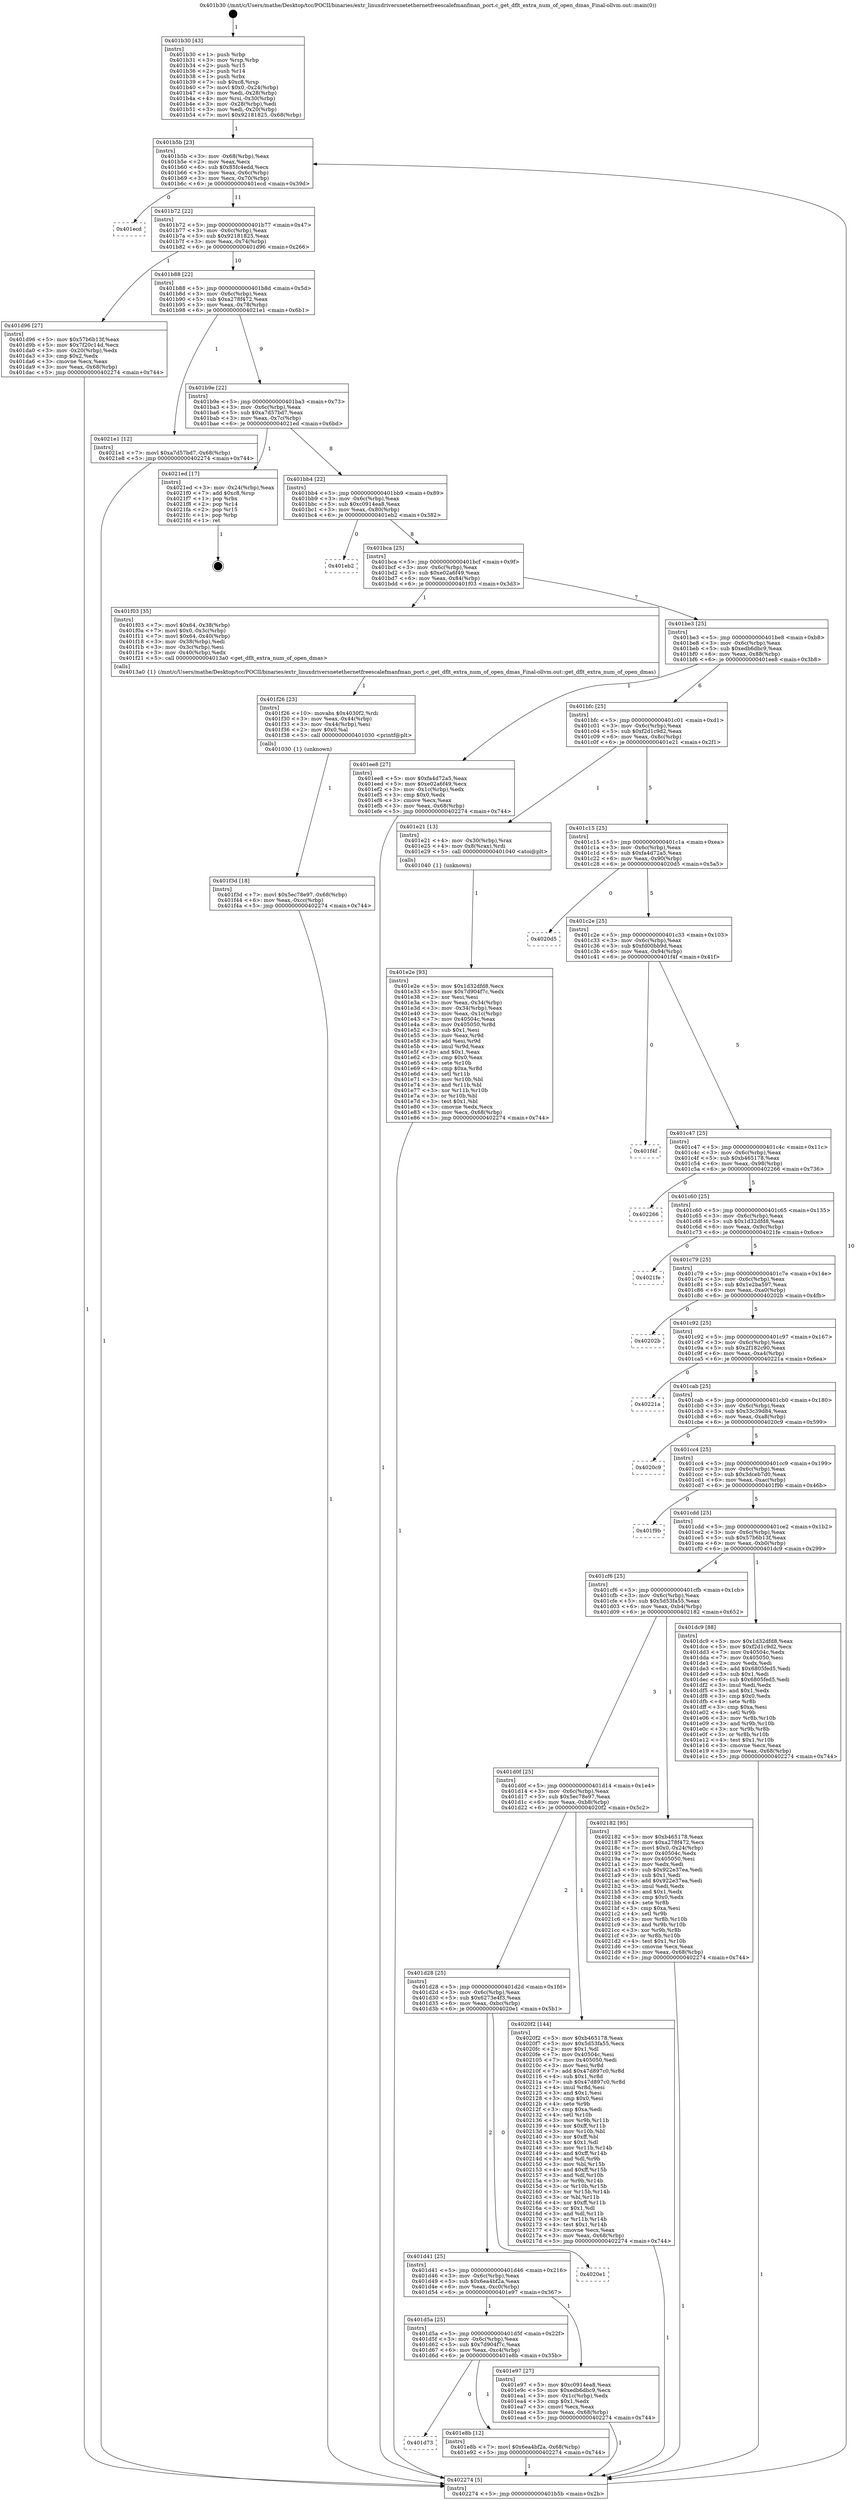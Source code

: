 digraph "0x401b30" {
  label = "0x401b30 (/mnt/c/Users/mathe/Desktop/tcc/POCII/binaries/extr_linuxdriversnetethernetfreescalefmanfman_port.c_get_dflt_extra_num_of_open_dmas_Final-ollvm.out::main(0))"
  labelloc = "t"
  node[shape=record]

  Entry [label="",width=0.3,height=0.3,shape=circle,fillcolor=black,style=filled]
  "0x401b5b" [label="{
     0x401b5b [23]\l
     | [instrs]\l
     &nbsp;&nbsp;0x401b5b \<+3\>: mov -0x68(%rbp),%eax\l
     &nbsp;&nbsp;0x401b5e \<+2\>: mov %eax,%ecx\l
     &nbsp;&nbsp;0x401b60 \<+6\>: sub $0x85fc4edd,%ecx\l
     &nbsp;&nbsp;0x401b66 \<+3\>: mov %eax,-0x6c(%rbp)\l
     &nbsp;&nbsp;0x401b69 \<+3\>: mov %ecx,-0x70(%rbp)\l
     &nbsp;&nbsp;0x401b6c \<+6\>: je 0000000000401ecd \<main+0x39d\>\l
  }"]
  "0x401ecd" [label="{
     0x401ecd\l
  }", style=dashed]
  "0x401b72" [label="{
     0x401b72 [22]\l
     | [instrs]\l
     &nbsp;&nbsp;0x401b72 \<+5\>: jmp 0000000000401b77 \<main+0x47\>\l
     &nbsp;&nbsp;0x401b77 \<+3\>: mov -0x6c(%rbp),%eax\l
     &nbsp;&nbsp;0x401b7a \<+5\>: sub $0x92181825,%eax\l
     &nbsp;&nbsp;0x401b7f \<+3\>: mov %eax,-0x74(%rbp)\l
     &nbsp;&nbsp;0x401b82 \<+6\>: je 0000000000401d96 \<main+0x266\>\l
  }"]
  Exit [label="",width=0.3,height=0.3,shape=circle,fillcolor=black,style=filled,peripheries=2]
  "0x401d96" [label="{
     0x401d96 [27]\l
     | [instrs]\l
     &nbsp;&nbsp;0x401d96 \<+5\>: mov $0x57b6b13f,%eax\l
     &nbsp;&nbsp;0x401d9b \<+5\>: mov $0x7f20c14d,%ecx\l
     &nbsp;&nbsp;0x401da0 \<+3\>: mov -0x20(%rbp),%edx\l
     &nbsp;&nbsp;0x401da3 \<+3\>: cmp $0x2,%edx\l
     &nbsp;&nbsp;0x401da6 \<+3\>: cmovne %ecx,%eax\l
     &nbsp;&nbsp;0x401da9 \<+3\>: mov %eax,-0x68(%rbp)\l
     &nbsp;&nbsp;0x401dac \<+5\>: jmp 0000000000402274 \<main+0x744\>\l
  }"]
  "0x401b88" [label="{
     0x401b88 [22]\l
     | [instrs]\l
     &nbsp;&nbsp;0x401b88 \<+5\>: jmp 0000000000401b8d \<main+0x5d\>\l
     &nbsp;&nbsp;0x401b8d \<+3\>: mov -0x6c(%rbp),%eax\l
     &nbsp;&nbsp;0x401b90 \<+5\>: sub $0xa278f472,%eax\l
     &nbsp;&nbsp;0x401b95 \<+3\>: mov %eax,-0x78(%rbp)\l
     &nbsp;&nbsp;0x401b98 \<+6\>: je 00000000004021e1 \<main+0x6b1\>\l
  }"]
  "0x402274" [label="{
     0x402274 [5]\l
     | [instrs]\l
     &nbsp;&nbsp;0x402274 \<+5\>: jmp 0000000000401b5b \<main+0x2b\>\l
  }"]
  "0x401b30" [label="{
     0x401b30 [43]\l
     | [instrs]\l
     &nbsp;&nbsp;0x401b30 \<+1\>: push %rbp\l
     &nbsp;&nbsp;0x401b31 \<+3\>: mov %rsp,%rbp\l
     &nbsp;&nbsp;0x401b34 \<+2\>: push %r15\l
     &nbsp;&nbsp;0x401b36 \<+2\>: push %r14\l
     &nbsp;&nbsp;0x401b38 \<+1\>: push %rbx\l
     &nbsp;&nbsp;0x401b39 \<+7\>: sub $0xc8,%rsp\l
     &nbsp;&nbsp;0x401b40 \<+7\>: movl $0x0,-0x24(%rbp)\l
     &nbsp;&nbsp;0x401b47 \<+3\>: mov %edi,-0x28(%rbp)\l
     &nbsp;&nbsp;0x401b4a \<+4\>: mov %rsi,-0x30(%rbp)\l
     &nbsp;&nbsp;0x401b4e \<+3\>: mov -0x28(%rbp),%edi\l
     &nbsp;&nbsp;0x401b51 \<+3\>: mov %edi,-0x20(%rbp)\l
     &nbsp;&nbsp;0x401b54 \<+7\>: movl $0x92181825,-0x68(%rbp)\l
  }"]
  "0x401f3d" [label="{
     0x401f3d [18]\l
     | [instrs]\l
     &nbsp;&nbsp;0x401f3d \<+7\>: movl $0x5ec78e97,-0x68(%rbp)\l
     &nbsp;&nbsp;0x401f44 \<+6\>: mov %eax,-0xcc(%rbp)\l
     &nbsp;&nbsp;0x401f4a \<+5\>: jmp 0000000000402274 \<main+0x744\>\l
  }"]
  "0x4021e1" [label="{
     0x4021e1 [12]\l
     | [instrs]\l
     &nbsp;&nbsp;0x4021e1 \<+7\>: movl $0xa7d57bd7,-0x68(%rbp)\l
     &nbsp;&nbsp;0x4021e8 \<+5\>: jmp 0000000000402274 \<main+0x744\>\l
  }"]
  "0x401b9e" [label="{
     0x401b9e [22]\l
     | [instrs]\l
     &nbsp;&nbsp;0x401b9e \<+5\>: jmp 0000000000401ba3 \<main+0x73\>\l
     &nbsp;&nbsp;0x401ba3 \<+3\>: mov -0x6c(%rbp),%eax\l
     &nbsp;&nbsp;0x401ba6 \<+5\>: sub $0xa7d57bd7,%eax\l
     &nbsp;&nbsp;0x401bab \<+3\>: mov %eax,-0x7c(%rbp)\l
     &nbsp;&nbsp;0x401bae \<+6\>: je 00000000004021ed \<main+0x6bd\>\l
  }"]
  "0x401f26" [label="{
     0x401f26 [23]\l
     | [instrs]\l
     &nbsp;&nbsp;0x401f26 \<+10\>: movabs $0x4030f2,%rdi\l
     &nbsp;&nbsp;0x401f30 \<+3\>: mov %eax,-0x44(%rbp)\l
     &nbsp;&nbsp;0x401f33 \<+3\>: mov -0x44(%rbp),%esi\l
     &nbsp;&nbsp;0x401f36 \<+2\>: mov $0x0,%al\l
     &nbsp;&nbsp;0x401f38 \<+5\>: call 0000000000401030 \<printf@plt\>\l
     | [calls]\l
     &nbsp;&nbsp;0x401030 \{1\} (unknown)\l
  }"]
  "0x4021ed" [label="{
     0x4021ed [17]\l
     | [instrs]\l
     &nbsp;&nbsp;0x4021ed \<+3\>: mov -0x24(%rbp),%eax\l
     &nbsp;&nbsp;0x4021f0 \<+7\>: add $0xc8,%rsp\l
     &nbsp;&nbsp;0x4021f7 \<+1\>: pop %rbx\l
     &nbsp;&nbsp;0x4021f8 \<+2\>: pop %r14\l
     &nbsp;&nbsp;0x4021fa \<+2\>: pop %r15\l
     &nbsp;&nbsp;0x4021fc \<+1\>: pop %rbp\l
     &nbsp;&nbsp;0x4021fd \<+1\>: ret\l
  }"]
  "0x401bb4" [label="{
     0x401bb4 [22]\l
     | [instrs]\l
     &nbsp;&nbsp;0x401bb4 \<+5\>: jmp 0000000000401bb9 \<main+0x89\>\l
     &nbsp;&nbsp;0x401bb9 \<+3\>: mov -0x6c(%rbp),%eax\l
     &nbsp;&nbsp;0x401bbc \<+5\>: sub $0xc0914ea8,%eax\l
     &nbsp;&nbsp;0x401bc1 \<+3\>: mov %eax,-0x80(%rbp)\l
     &nbsp;&nbsp;0x401bc4 \<+6\>: je 0000000000401eb2 \<main+0x382\>\l
  }"]
  "0x401d73" [label="{
     0x401d73\l
  }", style=dashed]
  "0x401eb2" [label="{
     0x401eb2\l
  }", style=dashed]
  "0x401bca" [label="{
     0x401bca [25]\l
     | [instrs]\l
     &nbsp;&nbsp;0x401bca \<+5\>: jmp 0000000000401bcf \<main+0x9f\>\l
     &nbsp;&nbsp;0x401bcf \<+3\>: mov -0x6c(%rbp),%eax\l
     &nbsp;&nbsp;0x401bd2 \<+5\>: sub $0xe02a6f49,%eax\l
     &nbsp;&nbsp;0x401bd7 \<+6\>: mov %eax,-0x84(%rbp)\l
     &nbsp;&nbsp;0x401bdd \<+6\>: je 0000000000401f03 \<main+0x3d3\>\l
  }"]
  "0x401e8b" [label="{
     0x401e8b [12]\l
     | [instrs]\l
     &nbsp;&nbsp;0x401e8b \<+7\>: movl $0x6ea4bf2a,-0x68(%rbp)\l
     &nbsp;&nbsp;0x401e92 \<+5\>: jmp 0000000000402274 \<main+0x744\>\l
  }"]
  "0x401f03" [label="{
     0x401f03 [35]\l
     | [instrs]\l
     &nbsp;&nbsp;0x401f03 \<+7\>: movl $0x64,-0x38(%rbp)\l
     &nbsp;&nbsp;0x401f0a \<+7\>: movl $0x0,-0x3c(%rbp)\l
     &nbsp;&nbsp;0x401f11 \<+7\>: movl $0x64,-0x40(%rbp)\l
     &nbsp;&nbsp;0x401f18 \<+3\>: mov -0x38(%rbp),%edi\l
     &nbsp;&nbsp;0x401f1b \<+3\>: mov -0x3c(%rbp),%esi\l
     &nbsp;&nbsp;0x401f1e \<+3\>: mov -0x40(%rbp),%edx\l
     &nbsp;&nbsp;0x401f21 \<+5\>: call 00000000004013a0 \<get_dflt_extra_num_of_open_dmas\>\l
     | [calls]\l
     &nbsp;&nbsp;0x4013a0 \{1\} (/mnt/c/Users/mathe/Desktop/tcc/POCII/binaries/extr_linuxdriversnetethernetfreescalefmanfman_port.c_get_dflt_extra_num_of_open_dmas_Final-ollvm.out::get_dflt_extra_num_of_open_dmas)\l
  }"]
  "0x401be3" [label="{
     0x401be3 [25]\l
     | [instrs]\l
     &nbsp;&nbsp;0x401be3 \<+5\>: jmp 0000000000401be8 \<main+0xb8\>\l
     &nbsp;&nbsp;0x401be8 \<+3\>: mov -0x6c(%rbp),%eax\l
     &nbsp;&nbsp;0x401beb \<+5\>: sub $0xedb6dbc9,%eax\l
     &nbsp;&nbsp;0x401bf0 \<+6\>: mov %eax,-0x88(%rbp)\l
     &nbsp;&nbsp;0x401bf6 \<+6\>: je 0000000000401ee8 \<main+0x3b8\>\l
  }"]
  "0x401d5a" [label="{
     0x401d5a [25]\l
     | [instrs]\l
     &nbsp;&nbsp;0x401d5a \<+5\>: jmp 0000000000401d5f \<main+0x22f\>\l
     &nbsp;&nbsp;0x401d5f \<+3\>: mov -0x6c(%rbp),%eax\l
     &nbsp;&nbsp;0x401d62 \<+5\>: sub $0x7d904f7c,%eax\l
     &nbsp;&nbsp;0x401d67 \<+6\>: mov %eax,-0xc4(%rbp)\l
     &nbsp;&nbsp;0x401d6d \<+6\>: je 0000000000401e8b \<main+0x35b\>\l
  }"]
  "0x401ee8" [label="{
     0x401ee8 [27]\l
     | [instrs]\l
     &nbsp;&nbsp;0x401ee8 \<+5\>: mov $0xfa4d72a5,%eax\l
     &nbsp;&nbsp;0x401eed \<+5\>: mov $0xe02a6f49,%ecx\l
     &nbsp;&nbsp;0x401ef2 \<+3\>: mov -0x1c(%rbp),%edx\l
     &nbsp;&nbsp;0x401ef5 \<+3\>: cmp $0x0,%edx\l
     &nbsp;&nbsp;0x401ef8 \<+3\>: cmove %ecx,%eax\l
     &nbsp;&nbsp;0x401efb \<+3\>: mov %eax,-0x68(%rbp)\l
     &nbsp;&nbsp;0x401efe \<+5\>: jmp 0000000000402274 \<main+0x744\>\l
  }"]
  "0x401bfc" [label="{
     0x401bfc [25]\l
     | [instrs]\l
     &nbsp;&nbsp;0x401bfc \<+5\>: jmp 0000000000401c01 \<main+0xd1\>\l
     &nbsp;&nbsp;0x401c01 \<+3\>: mov -0x6c(%rbp),%eax\l
     &nbsp;&nbsp;0x401c04 \<+5\>: sub $0xf2d1c9d2,%eax\l
     &nbsp;&nbsp;0x401c09 \<+6\>: mov %eax,-0x8c(%rbp)\l
     &nbsp;&nbsp;0x401c0f \<+6\>: je 0000000000401e21 \<main+0x2f1\>\l
  }"]
  "0x401e97" [label="{
     0x401e97 [27]\l
     | [instrs]\l
     &nbsp;&nbsp;0x401e97 \<+5\>: mov $0xc0914ea8,%eax\l
     &nbsp;&nbsp;0x401e9c \<+5\>: mov $0xedb6dbc9,%ecx\l
     &nbsp;&nbsp;0x401ea1 \<+3\>: mov -0x1c(%rbp),%edx\l
     &nbsp;&nbsp;0x401ea4 \<+3\>: cmp $0x1,%edx\l
     &nbsp;&nbsp;0x401ea7 \<+3\>: cmovl %ecx,%eax\l
     &nbsp;&nbsp;0x401eaa \<+3\>: mov %eax,-0x68(%rbp)\l
     &nbsp;&nbsp;0x401ead \<+5\>: jmp 0000000000402274 \<main+0x744\>\l
  }"]
  "0x401e21" [label="{
     0x401e21 [13]\l
     | [instrs]\l
     &nbsp;&nbsp;0x401e21 \<+4\>: mov -0x30(%rbp),%rax\l
     &nbsp;&nbsp;0x401e25 \<+4\>: mov 0x8(%rax),%rdi\l
     &nbsp;&nbsp;0x401e29 \<+5\>: call 0000000000401040 \<atoi@plt\>\l
     | [calls]\l
     &nbsp;&nbsp;0x401040 \{1\} (unknown)\l
  }"]
  "0x401c15" [label="{
     0x401c15 [25]\l
     | [instrs]\l
     &nbsp;&nbsp;0x401c15 \<+5\>: jmp 0000000000401c1a \<main+0xea\>\l
     &nbsp;&nbsp;0x401c1a \<+3\>: mov -0x6c(%rbp),%eax\l
     &nbsp;&nbsp;0x401c1d \<+5\>: sub $0xfa4d72a5,%eax\l
     &nbsp;&nbsp;0x401c22 \<+6\>: mov %eax,-0x90(%rbp)\l
     &nbsp;&nbsp;0x401c28 \<+6\>: je 00000000004020d5 \<main+0x5a5\>\l
  }"]
  "0x401d41" [label="{
     0x401d41 [25]\l
     | [instrs]\l
     &nbsp;&nbsp;0x401d41 \<+5\>: jmp 0000000000401d46 \<main+0x216\>\l
     &nbsp;&nbsp;0x401d46 \<+3\>: mov -0x6c(%rbp),%eax\l
     &nbsp;&nbsp;0x401d49 \<+5\>: sub $0x6ea4bf2a,%eax\l
     &nbsp;&nbsp;0x401d4e \<+6\>: mov %eax,-0xc0(%rbp)\l
     &nbsp;&nbsp;0x401d54 \<+6\>: je 0000000000401e97 \<main+0x367\>\l
  }"]
  "0x4020d5" [label="{
     0x4020d5\l
  }", style=dashed]
  "0x401c2e" [label="{
     0x401c2e [25]\l
     | [instrs]\l
     &nbsp;&nbsp;0x401c2e \<+5\>: jmp 0000000000401c33 \<main+0x103\>\l
     &nbsp;&nbsp;0x401c33 \<+3\>: mov -0x6c(%rbp),%eax\l
     &nbsp;&nbsp;0x401c36 \<+5\>: sub $0xfd00bb9d,%eax\l
     &nbsp;&nbsp;0x401c3b \<+6\>: mov %eax,-0x94(%rbp)\l
     &nbsp;&nbsp;0x401c41 \<+6\>: je 0000000000401f4f \<main+0x41f\>\l
  }"]
  "0x4020e1" [label="{
     0x4020e1\l
  }", style=dashed]
  "0x401f4f" [label="{
     0x401f4f\l
  }", style=dashed]
  "0x401c47" [label="{
     0x401c47 [25]\l
     | [instrs]\l
     &nbsp;&nbsp;0x401c47 \<+5\>: jmp 0000000000401c4c \<main+0x11c\>\l
     &nbsp;&nbsp;0x401c4c \<+3\>: mov -0x6c(%rbp),%eax\l
     &nbsp;&nbsp;0x401c4f \<+5\>: sub $0xb465178,%eax\l
     &nbsp;&nbsp;0x401c54 \<+6\>: mov %eax,-0x98(%rbp)\l
     &nbsp;&nbsp;0x401c5a \<+6\>: je 0000000000402266 \<main+0x736\>\l
  }"]
  "0x401d28" [label="{
     0x401d28 [25]\l
     | [instrs]\l
     &nbsp;&nbsp;0x401d28 \<+5\>: jmp 0000000000401d2d \<main+0x1fd\>\l
     &nbsp;&nbsp;0x401d2d \<+3\>: mov -0x6c(%rbp),%eax\l
     &nbsp;&nbsp;0x401d30 \<+5\>: sub $0x6273e4f3,%eax\l
     &nbsp;&nbsp;0x401d35 \<+6\>: mov %eax,-0xbc(%rbp)\l
     &nbsp;&nbsp;0x401d3b \<+6\>: je 00000000004020e1 \<main+0x5b1\>\l
  }"]
  "0x402266" [label="{
     0x402266\l
  }", style=dashed]
  "0x401c60" [label="{
     0x401c60 [25]\l
     | [instrs]\l
     &nbsp;&nbsp;0x401c60 \<+5\>: jmp 0000000000401c65 \<main+0x135\>\l
     &nbsp;&nbsp;0x401c65 \<+3\>: mov -0x6c(%rbp),%eax\l
     &nbsp;&nbsp;0x401c68 \<+5\>: sub $0x1d32dfd8,%eax\l
     &nbsp;&nbsp;0x401c6d \<+6\>: mov %eax,-0x9c(%rbp)\l
     &nbsp;&nbsp;0x401c73 \<+6\>: je 00000000004021fe \<main+0x6ce\>\l
  }"]
  "0x4020f2" [label="{
     0x4020f2 [144]\l
     | [instrs]\l
     &nbsp;&nbsp;0x4020f2 \<+5\>: mov $0xb465178,%eax\l
     &nbsp;&nbsp;0x4020f7 \<+5\>: mov $0x5d53fa55,%ecx\l
     &nbsp;&nbsp;0x4020fc \<+2\>: mov $0x1,%dl\l
     &nbsp;&nbsp;0x4020fe \<+7\>: mov 0x40504c,%esi\l
     &nbsp;&nbsp;0x402105 \<+7\>: mov 0x405050,%edi\l
     &nbsp;&nbsp;0x40210c \<+3\>: mov %esi,%r8d\l
     &nbsp;&nbsp;0x40210f \<+7\>: add $0x47d897c0,%r8d\l
     &nbsp;&nbsp;0x402116 \<+4\>: sub $0x1,%r8d\l
     &nbsp;&nbsp;0x40211a \<+7\>: sub $0x47d897c0,%r8d\l
     &nbsp;&nbsp;0x402121 \<+4\>: imul %r8d,%esi\l
     &nbsp;&nbsp;0x402125 \<+3\>: and $0x1,%esi\l
     &nbsp;&nbsp;0x402128 \<+3\>: cmp $0x0,%esi\l
     &nbsp;&nbsp;0x40212b \<+4\>: sete %r9b\l
     &nbsp;&nbsp;0x40212f \<+3\>: cmp $0xa,%edi\l
     &nbsp;&nbsp;0x402132 \<+4\>: setl %r10b\l
     &nbsp;&nbsp;0x402136 \<+3\>: mov %r9b,%r11b\l
     &nbsp;&nbsp;0x402139 \<+4\>: xor $0xff,%r11b\l
     &nbsp;&nbsp;0x40213d \<+3\>: mov %r10b,%bl\l
     &nbsp;&nbsp;0x402140 \<+3\>: xor $0xff,%bl\l
     &nbsp;&nbsp;0x402143 \<+3\>: xor $0x1,%dl\l
     &nbsp;&nbsp;0x402146 \<+3\>: mov %r11b,%r14b\l
     &nbsp;&nbsp;0x402149 \<+4\>: and $0xff,%r14b\l
     &nbsp;&nbsp;0x40214d \<+3\>: and %dl,%r9b\l
     &nbsp;&nbsp;0x402150 \<+3\>: mov %bl,%r15b\l
     &nbsp;&nbsp;0x402153 \<+4\>: and $0xff,%r15b\l
     &nbsp;&nbsp;0x402157 \<+3\>: and %dl,%r10b\l
     &nbsp;&nbsp;0x40215a \<+3\>: or %r9b,%r14b\l
     &nbsp;&nbsp;0x40215d \<+3\>: or %r10b,%r15b\l
     &nbsp;&nbsp;0x402160 \<+3\>: xor %r15b,%r14b\l
     &nbsp;&nbsp;0x402163 \<+3\>: or %bl,%r11b\l
     &nbsp;&nbsp;0x402166 \<+4\>: xor $0xff,%r11b\l
     &nbsp;&nbsp;0x40216a \<+3\>: or $0x1,%dl\l
     &nbsp;&nbsp;0x40216d \<+3\>: and %dl,%r11b\l
     &nbsp;&nbsp;0x402170 \<+3\>: or %r11b,%r14b\l
     &nbsp;&nbsp;0x402173 \<+4\>: test $0x1,%r14b\l
     &nbsp;&nbsp;0x402177 \<+3\>: cmovne %ecx,%eax\l
     &nbsp;&nbsp;0x40217a \<+3\>: mov %eax,-0x68(%rbp)\l
     &nbsp;&nbsp;0x40217d \<+5\>: jmp 0000000000402274 \<main+0x744\>\l
  }"]
  "0x4021fe" [label="{
     0x4021fe\l
  }", style=dashed]
  "0x401c79" [label="{
     0x401c79 [25]\l
     | [instrs]\l
     &nbsp;&nbsp;0x401c79 \<+5\>: jmp 0000000000401c7e \<main+0x14e\>\l
     &nbsp;&nbsp;0x401c7e \<+3\>: mov -0x6c(%rbp),%eax\l
     &nbsp;&nbsp;0x401c81 \<+5\>: sub $0x1e2ba597,%eax\l
     &nbsp;&nbsp;0x401c86 \<+6\>: mov %eax,-0xa0(%rbp)\l
     &nbsp;&nbsp;0x401c8c \<+6\>: je 000000000040202b \<main+0x4fb\>\l
  }"]
  "0x401d0f" [label="{
     0x401d0f [25]\l
     | [instrs]\l
     &nbsp;&nbsp;0x401d0f \<+5\>: jmp 0000000000401d14 \<main+0x1e4\>\l
     &nbsp;&nbsp;0x401d14 \<+3\>: mov -0x6c(%rbp),%eax\l
     &nbsp;&nbsp;0x401d17 \<+5\>: sub $0x5ec78e97,%eax\l
     &nbsp;&nbsp;0x401d1c \<+6\>: mov %eax,-0xb8(%rbp)\l
     &nbsp;&nbsp;0x401d22 \<+6\>: je 00000000004020f2 \<main+0x5c2\>\l
  }"]
  "0x40202b" [label="{
     0x40202b\l
  }", style=dashed]
  "0x401c92" [label="{
     0x401c92 [25]\l
     | [instrs]\l
     &nbsp;&nbsp;0x401c92 \<+5\>: jmp 0000000000401c97 \<main+0x167\>\l
     &nbsp;&nbsp;0x401c97 \<+3\>: mov -0x6c(%rbp),%eax\l
     &nbsp;&nbsp;0x401c9a \<+5\>: sub $0x2f182c90,%eax\l
     &nbsp;&nbsp;0x401c9f \<+6\>: mov %eax,-0xa4(%rbp)\l
     &nbsp;&nbsp;0x401ca5 \<+6\>: je 000000000040221a \<main+0x6ea\>\l
  }"]
  "0x402182" [label="{
     0x402182 [95]\l
     | [instrs]\l
     &nbsp;&nbsp;0x402182 \<+5\>: mov $0xb465178,%eax\l
     &nbsp;&nbsp;0x402187 \<+5\>: mov $0xa278f472,%ecx\l
     &nbsp;&nbsp;0x40218c \<+7\>: movl $0x0,-0x24(%rbp)\l
     &nbsp;&nbsp;0x402193 \<+7\>: mov 0x40504c,%edx\l
     &nbsp;&nbsp;0x40219a \<+7\>: mov 0x405050,%esi\l
     &nbsp;&nbsp;0x4021a1 \<+2\>: mov %edx,%edi\l
     &nbsp;&nbsp;0x4021a3 \<+6\>: sub $0x922e37ea,%edi\l
     &nbsp;&nbsp;0x4021a9 \<+3\>: sub $0x1,%edi\l
     &nbsp;&nbsp;0x4021ac \<+6\>: add $0x922e37ea,%edi\l
     &nbsp;&nbsp;0x4021b2 \<+3\>: imul %edi,%edx\l
     &nbsp;&nbsp;0x4021b5 \<+3\>: and $0x1,%edx\l
     &nbsp;&nbsp;0x4021b8 \<+3\>: cmp $0x0,%edx\l
     &nbsp;&nbsp;0x4021bb \<+4\>: sete %r8b\l
     &nbsp;&nbsp;0x4021bf \<+3\>: cmp $0xa,%esi\l
     &nbsp;&nbsp;0x4021c2 \<+4\>: setl %r9b\l
     &nbsp;&nbsp;0x4021c6 \<+3\>: mov %r8b,%r10b\l
     &nbsp;&nbsp;0x4021c9 \<+3\>: and %r9b,%r10b\l
     &nbsp;&nbsp;0x4021cc \<+3\>: xor %r9b,%r8b\l
     &nbsp;&nbsp;0x4021cf \<+3\>: or %r8b,%r10b\l
     &nbsp;&nbsp;0x4021d2 \<+4\>: test $0x1,%r10b\l
     &nbsp;&nbsp;0x4021d6 \<+3\>: cmovne %ecx,%eax\l
     &nbsp;&nbsp;0x4021d9 \<+3\>: mov %eax,-0x68(%rbp)\l
     &nbsp;&nbsp;0x4021dc \<+5\>: jmp 0000000000402274 \<main+0x744\>\l
  }"]
  "0x40221a" [label="{
     0x40221a\l
  }", style=dashed]
  "0x401cab" [label="{
     0x401cab [25]\l
     | [instrs]\l
     &nbsp;&nbsp;0x401cab \<+5\>: jmp 0000000000401cb0 \<main+0x180\>\l
     &nbsp;&nbsp;0x401cb0 \<+3\>: mov -0x6c(%rbp),%eax\l
     &nbsp;&nbsp;0x401cb3 \<+5\>: sub $0x33c39d84,%eax\l
     &nbsp;&nbsp;0x401cb8 \<+6\>: mov %eax,-0xa8(%rbp)\l
     &nbsp;&nbsp;0x401cbe \<+6\>: je 00000000004020c9 \<main+0x599\>\l
  }"]
  "0x401e2e" [label="{
     0x401e2e [93]\l
     | [instrs]\l
     &nbsp;&nbsp;0x401e2e \<+5\>: mov $0x1d32dfd8,%ecx\l
     &nbsp;&nbsp;0x401e33 \<+5\>: mov $0x7d904f7c,%edx\l
     &nbsp;&nbsp;0x401e38 \<+2\>: xor %esi,%esi\l
     &nbsp;&nbsp;0x401e3a \<+3\>: mov %eax,-0x34(%rbp)\l
     &nbsp;&nbsp;0x401e3d \<+3\>: mov -0x34(%rbp),%eax\l
     &nbsp;&nbsp;0x401e40 \<+3\>: mov %eax,-0x1c(%rbp)\l
     &nbsp;&nbsp;0x401e43 \<+7\>: mov 0x40504c,%eax\l
     &nbsp;&nbsp;0x401e4a \<+8\>: mov 0x405050,%r8d\l
     &nbsp;&nbsp;0x401e52 \<+3\>: sub $0x1,%esi\l
     &nbsp;&nbsp;0x401e55 \<+3\>: mov %eax,%r9d\l
     &nbsp;&nbsp;0x401e58 \<+3\>: add %esi,%r9d\l
     &nbsp;&nbsp;0x401e5b \<+4\>: imul %r9d,%eax\l
     &nbsp;&nbsp;0x401e5f \<+3\>: and $0x1,%eax\l
     &nbsp;&nbsp;0x401e62 \<+3\>: cmp $0x0,%eax\l
     &nbsp;&nbsp;0x401e65 \<+4\>: sete %r10b\l
     &nbsp;&nbsp;0x401e69 \<+4\>: cmp $0xa,%r8d\l
     &nbsp;&nbsp;0x401e6d \<+4\>: setl %r11b\l
     &nbsp;&nbsp;0x401e71 \<+3\>: mov %r10b,%bl\l
     &nbsp;&nbsp;0x401e74 \<+3\>: and %r11b,%bl\l
     &nbsp;&nbsp;0x401e77 \<+3\>: xor %r11b,%r10b\l
     &nbsp;&nbsp;0x401e7a \<+3\>: or %r10b,%bl\l
     &nbsp;&nbsp;0x401e7d \<+3\>: test $0x1,%bl\l
     &nbsp;&nbsp;0x401e80 \<+3\>: cmovne %edx,%ecx\l
     &nbsp;&nbsp;0x401e83 \<+3\>: mov %ecx,-0x68(%rbp)\l
     &nbsp;&nbsp;0x401e86 \<+5\>: jmp 0000000000402274 \<main+0x744\>\l
  }"]
  "0x4020c9" [label="{
     0x4020c9\l
  }", style=dashed]
  "0x401cc4" [label="{
     0x401cc4 [25]\l
     | [instrs]\l
     &nbsp;&nbsp;0x401cc4 \<+5\>: jmp 0000000000401cc9 \<main+0x199\>\l
     &nbsp;&nbsp;0x401cc9 \<+3\>: mov -0x6c(%rbp),%eax\l
     &nbsp;&nbsp;0x401ccc \<+5\>: sub $0x3dceb7d0,%eax\l
     &nbsp;&nbsp;0x401cd1 \<+6\>: mov %eax,-0xac(%rbp)\l
     &nbsp;&nbsp;0x401cd7 \<+6\>: je 0000000000401f9b \<main+0x46b\>\l
  }"]
  "0x401cf6" [label="{
     0x401cf6 [25]\l
     | [instrs]\l
     &nbsp;&nbsp;0x401cf6 \<+5\>: jmp 0000000000401cfb \<main+0x1cb\>\l
     &nbsp;&nbsp;0x401cfb \<+3\>: mov -0x6c(%rbp),%eax\l
     &nbsp;&nbsp;0x401cfe \<+5\>: sub $0x5d53fa55,%eax\l
     &nbsp;&nbsp;0x401d03 \<+6\>: mov %eax,-0xb4(%rbp)\l
     &nbsp;&nbsp;0x401d09 \<+6\>: je 0000000000402182 \<main+0x652\>\l
  }"]
  "0x401f9b" [label="{
     0x401f9b\l
  }", style=dashed]
  "0x401cdd" [label="{
     0x401cdd [25]\l
     | [instrs]\l
     &nbsp;&nbsp;0x401cdd \<+5\>: jmp 0000000000401ce2 \<main+0x1b2\>\l
     &nbsp;&nbsp;0x401ce2 \<+3\>: mov -0x6c(%rbp),%eax\l
     &nbsp;&nbsp;0x401ce5 \<+5\>: sub $0x57b6b13f,%eax\l
     &nbsp;&nbsp;0x401cea \<+6\>: mov %eax,-0xb0(%rbp)\l
     &nbsp;&nbsp;0x401cf0 \<+6\>: je 0000000000401dc9 \<main+0x299\>\l
  }"]
  "0x401dc9" [label="{
     0x401dc9 [88]\l
     | [instrs]\l
     &nbsp;&nbsp;0x401dc9 \<+5\>: mov $0x1d32dfd8,%eax\l
     &nbsp;&nbsp;0x401dce \<+5\>: mov $0xf2d1c9d2,%ecx\l
     &nbsp;&nbsp;0x401dd3 \<+7\>: mov 0x40504c,%edx\l
     &nbsp;&nbsp;0x401dda \<+7\>: mov 0x405050,%esi\l
     &nbsp;&nbsp;0x401de1 \<+2\>: mov %edx,%edi\l
     &nbsp;&nbsp;0x401de3 \<+6\>: add $0x6805fed5,%edi\l
     &nbsp;&nbsp;0x401de9 \<+3\>: sub $0x1,%edi\l
     &nbsp;&nbsp;0x401dec \<+6\>: sub $0x6805fed5,%edi\l
     &nbsp;&nbsp;0x401df2 \<+3\>: imul %edi,%edx\l
     &nbsp;&nbsp;0x401df5 \<+3\>: and $0x1,%edx\l
     &nbsp;&nbsp;0x401df8 \<+3\>: cmp $0x0,%edx\l
     &nbsp;&nbsp;0x401dfb \<+4\>: sete %r8b\l
     &nbsp;&nbsp;0x401dff \<+3\>: cmp $0xa,%esi\l
     &nbsp;&nbsp;0x401e02 \<+4\>: setl %r9b\l
     &nbsp;&nbsp;0x401e06 \<+3\>: mov %r8b,%r10b\l
     &nbsp;&nbsp;0x401e09 \<+3\>: and %r9b,%r10b\l
     &nbsp;&nbsp;0x401e0c \<+3\>: xor %r9b,%r8b\l
     &nbsp;&nbsp;0x401e0f \<+3\>: or %r8b,%r10b\l
     &nbsp;&nbsp;0x401e12 \<+4\>: test $0x1,%r10b\l
     &nbsp;&nbsp;0x401e16 \<+3\>: cmovne %ecx,%eax\l
     &nbsp;&nbsp;0x401e19 \<+3\>: mov %eax,-0x68(%rbp)\l
     &nbsp;&nbsp;0x401e1c \<+5\>: jmp 0000000000402274 \<main+0x744\>\l
  }"]
  Entry -> "0x401b30" [label=" 1"]
  "0x401b5b" -> "0x401ecd" [label=" 0"]
  "0x401b5b" -> "0x401b72" [label=" 11"]
  "0x4021ed" -> Exit [label=" 1"]
  "0x401b72" -> "0x401d96" [label=" 1"]
  "0x401b72" -> "0x401b88" [label=" 10"]
  "0x401d96" -> "0x402274" [label=" 1"]
  "0x401b30" -> "0x401b5b" [label=" 1"]
  "0x402274" -> "0x401b5b" [label=" 10"]
  "0x4021e1" -> "0x402274" [label=" 1"]
  "0x401b88" -> "0x4021e1" [label=" 1"]
  "0x401b88" -> "0x401b9e" [label=" 9"]
  "0x402182" -> "0x402274" [label=" 1"]
  "0x401b9e" -> "0x4021ed" [label=" 1"]
  "0x401b9e" -> "0x401bb4" [label=" 8"]
  "0x4020f2" -> "0x402274" [label=" 1"]
  "0x401bb4" -> "0x401eb2" [label=" 0"]
  "0x401bb4" -> "0x401bca" [label=" 8"]
  "0x401f3d" -> "0x402274" [label=" 1"]
  "0x401bca" -> "0x401f03" [label=" 1"]
  "0x401bca" -> "0x401be3" [label=" 7"]
  "0x401f26" -> "0x401f3d" [label=" 1"]
  "0x401be3" -> "0x401ee8" [label=" 1"]
  "0x401be3" -> "0x401bfc" [label=" 6"]
  "0x401ee8" -> "0x402274" [label=" 1"]
  "0x401bfc" -> "0x401e21" [label=" 1"]
  "0x401bfc" -> "0x401c15" [label=" 5"]
  "0x401e97" -> "0x402274" [label=" 1"]
  "0x401c15" -> "0x4020d5" [label=" 0"]
  "0x401c15" -> "0x401c2e" [label=" 5"]
  "0x401d5a" -> "0x401d73" [label=" 0"]
  "0x401c2e" -> "0x401f4f" [label=" 0"]
  "0x401c2e" -> "0x401c47" [label=" 5"]
  "0x401d5a" -> "0x401e8b" [label=" 1"]
  "0x401c47" -> "0x402266" [label=" 0"]
  "0x401c47" -> "0x401c60" [label=" 5"]
  "0x401d41" -> "0x401d5a" [label=" 1"]
  "0x401c60" -> "0x4021fe" [label=" 0"]
  "0x401c60" -> "0x401c79" [label=" 5"]
  "0x401d41" -> "0x401e97" [label=" 1"]
  "0x401c79" -> "0x40202b" [label=" 0"]
  "0x401c79" -> "0x401c92" [label=" 5"]
  "0x401d28" -> "0x401d41" [label=" 2"]
  "0x401c92" -> "0x40221a" [label=" 0"]
  "0x401c92" -> "0x401cab" [label=" 5"]
  "0x401d28" -> "0x4020e1" [label=" 0"]
  "0x401cab" -> "0x4020c9" [label=" 0"]
  "0x401cab" -> "0x401cc4" [label=" 5"]
  "0x401d0f" -> "0x401d28" [label=" 2"]
  "0x401cc4" -> "0x401f9b" [label=" 0"]
  "0x401cc4" -> "0x401cdd" [label=" 5"]
  "0x401d0f" -> "0x4020f2" [label=" 1"]
  "0x401cdd" -> "0x401dc9" [label=" 1"]
  "0x401cdd" -> "0x401cf6" [label=" 4"]
  "0x401dc9" -> "0x402274" [label=" 1"]
  "0x401e21" -> "0x401e2e" [label=" 1"]
  "0x401e2e" -> "0x402274" [label=" 1"]
  "0x401f03" -> "0x401f26" [label=" 1"]
  "0x401cf6" -> "0x402182" [label=" 1"]
  "0x401cf6" -> "0x401d0f" [label=" 3"]
  "0x401e8b" -> "0x402274" [label=" 1"]
}
